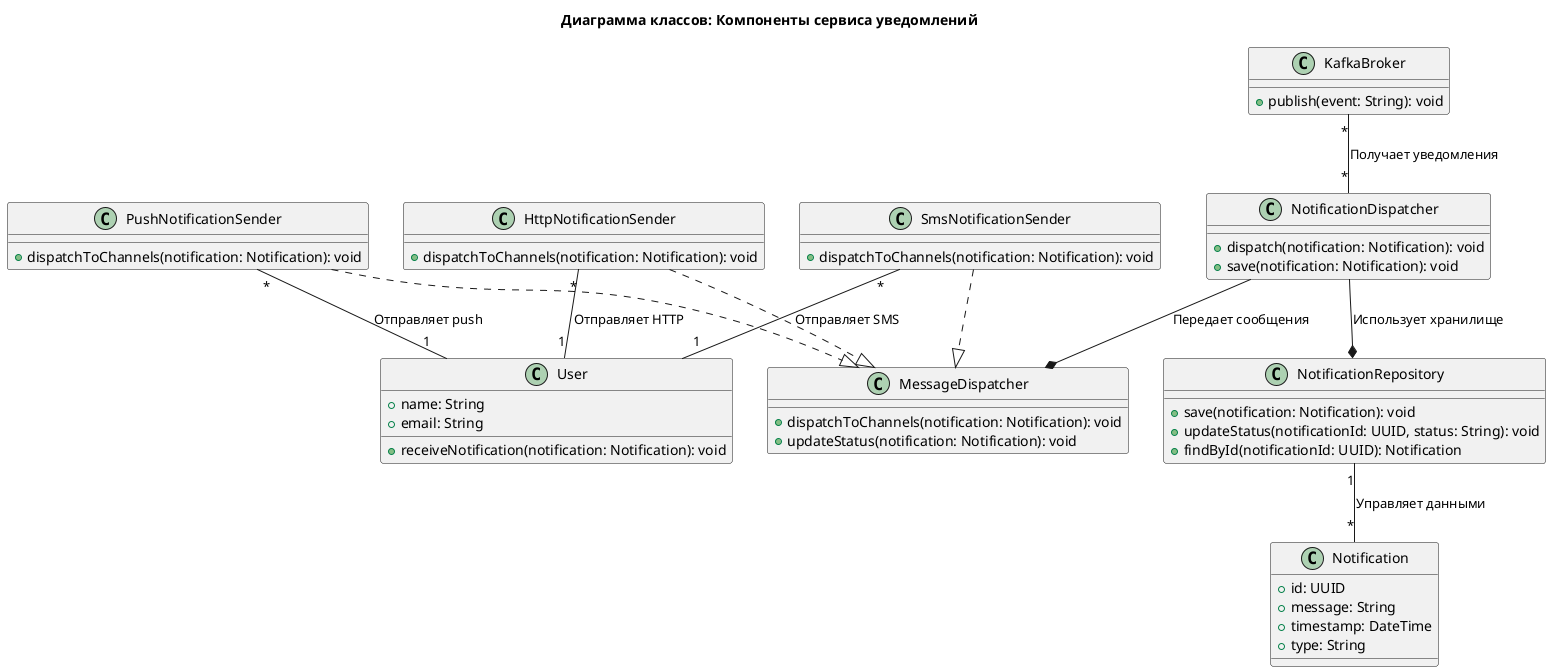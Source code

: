 @startuml
title Диаграмма классов: Компоненты сервиса уведомлений
top to bottom direction
class User {
    +name: String
    +email: String
    +receiveNotification(notification: Notification): void
}

class Notification {
    +id: UUID
    +message: String
    +timestamp: DateTime
    +type: String
}

class NotificationDispatcher {
    +dispatch(notification: Notification): void
    +save(notification: Notification): void
}

class MessageDispatcher {
    +dispatchToChannels(notification: Notification): void
    +updateStatus(notification: Notification): void
}

class PushNotificationSender {
    +dispatchToChannels(notification: Notification): void
}

class HttpNotificationSender {
    +dispatchToChannels(notification: Notification): void

}

class SmsNotificationSender {
    +dispatchToChannels(notification: Notification): void
}

class NotificationRepository {
    +save(notification: Notification): void
    +updateStatus(notificationId: UUID, status: String): void
    +findById(notificationId: UUID): Notification
}

class KafkaBroker {
    +publish(event: String): void
}

' Relationships
KafkaBroker "*" --"*" NotificationDispatcher : Получает уведомления
NotificationDispatcher --* MessageDispatcher : Передает сообщения
PushNotificationSender ..|> MessageDispatcher
HttpNotificationSender ..|> MessageDispatcher
SmsNotificationSender ..|> MessageDispatcher
PushNotificationSender "*" -- "1"  User : Отправляет push
HttpNotificationSender "*" -- "1" User : Отправляет HTTP
SmsNotificationSender "*" -- "1" User : Отправляет SMS
NotificationDispatcher --* NotificationRepository : Использует хранилище

NotificationRepository "1"-- "*" Notification : Управляет данными
@enduml